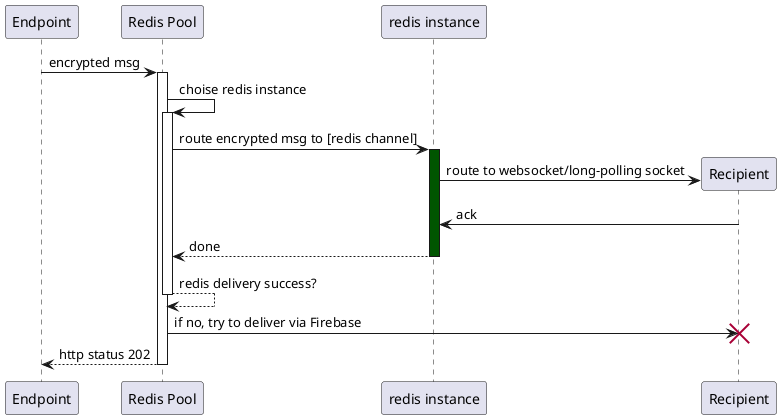 @startuml
Endpoint -> "Redis Pool" ++ : encrypted msg
"Redis Pool" -> "Redis Pool" ++ : choise redis instance
"Redis Pool" -> "redis instance" ++ #005500 : route encrypted msg to [redis channel]
"redis instance" -> Recipient ** : route to websocket/long-polling socket
"Recipient" -> "redis instance" : ack
return done
return redis delivery success?
"Redis Pool" -> Recipient !! : if no, try to deliver via Firebase
return http status 202
@enduml